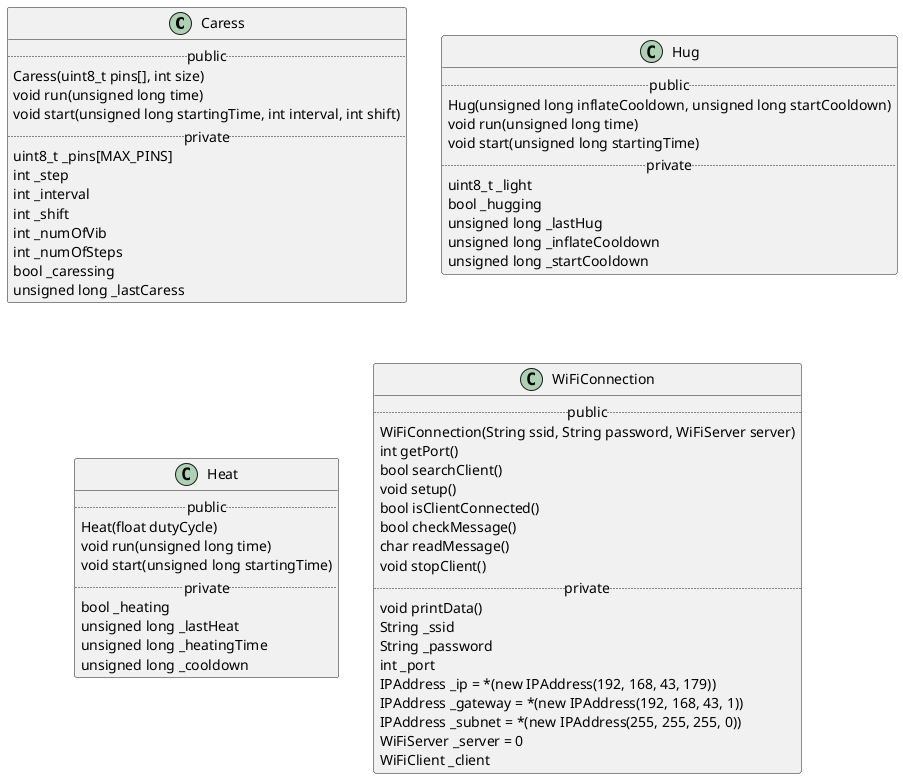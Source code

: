 @startuml server

class Caress {    
    .. public ..
        Caress(uint8_t pins[], int size)
        void run(unsigned long time)
        void start(unsigned long startingTime, int interval, int shift)
    .. private ..
        uint8_t _pins[MAX_PINS]
        int _step
        int _interval
        int _shift
        int _numOfVib
        int _numOfSteps
        bool _caressing
        unsigned long _lastCaress       
}

class Hug {    
    .. public ..
        Hug(unsigned long inflateCooldown, unsigned long startCooldown)
        void run(unsigned long time)
        void start(unsigned long startingTime)
    .. private ..
        uint8_t _light
        bool _hugging
        unsigned long _lastHug
        unsigned long _inflateCooldown
        unsigned long _startCooldown   
}

class Heat {    
    .. public ..
        Heat(float dutyCycle)
        void run(unsigned long time)
        void start(unsigned long startingTime)
    .. private ..
        bool _heating
        unsigned long _lastHeat
        unsigned long _heatingTime
        unsigned long _cooldown
}

class WiFiConnection {
    .. public ..
        WiFiConnection(String ssid, String password, WiFiServer server)
        int getPort()
        bool searchClient()
        void setup()
        bool isClientConnected()
        bool checkMessage()
        char readMessage()
        void stopClient()
    .. private ..
        void printData()
        String _ssid
        String _password
        int _port
        IPAddress _ip = *(new IPAddress(192, 168, 43, 179))
        IPAddress _gateway = *(new IPAddress(192, 168, 43, 1))
        IPAddress _subnet = *(new IPAddress(255, 255, 255, 0))
        WiFiServer _server = 0
        WiFiClient _client
}

@enduml